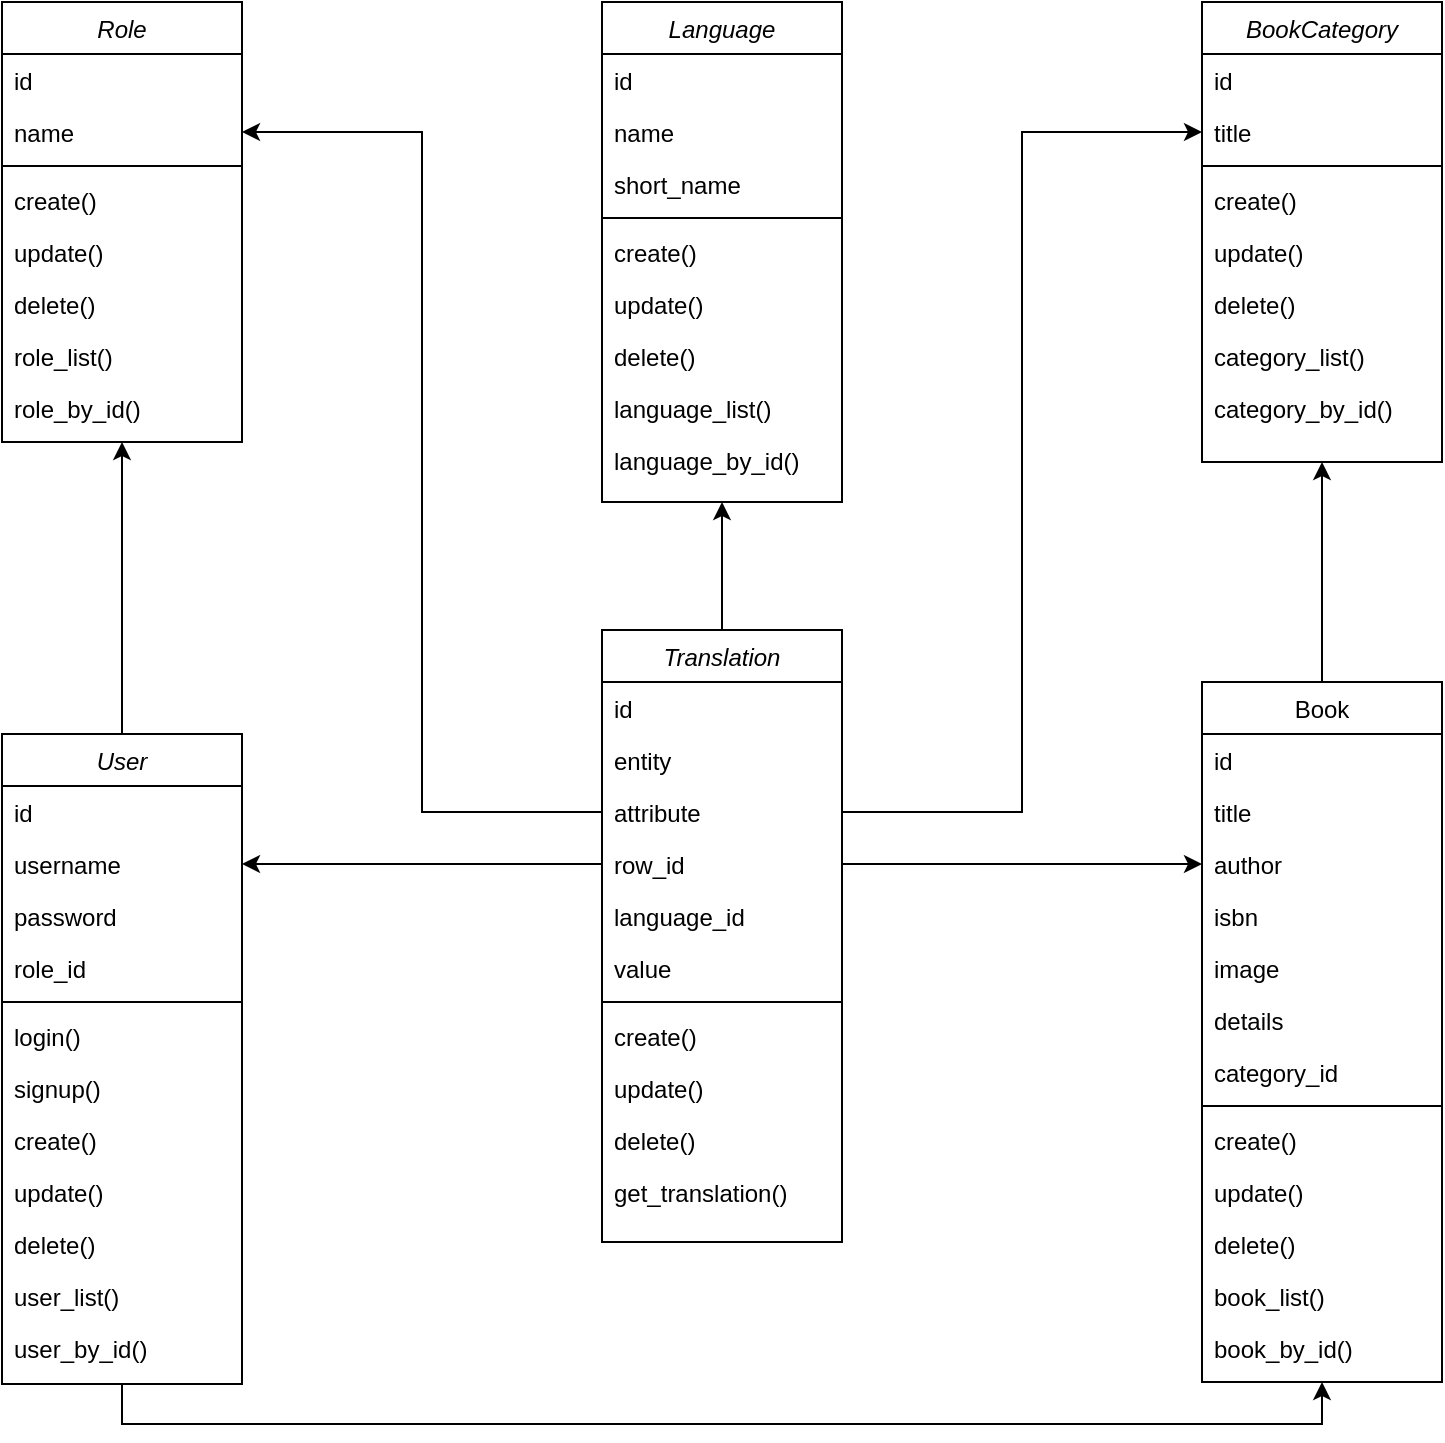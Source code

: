 <mxfile version="24.0.1" type="gitlab">
  <diagram id="C5RBs43oDa-KdzZeNtuy" name="Page-1">
    <mxGraphModel dx="794" dy="412" grid="1" gridSize="10" guides="1" tooltips="1" connect="1" arrows="1" fold="1" page="1" pageScale="1" pageWidth="827" pageHeight="1169" math="0" shadow="0">
      <root>
        <mxCell id="WIyWlLk6GJQsqaUBKTNV-0" />
        <mxCell id="WIyWlLk6GJQsqaUBKTNV-1" parent="WIyWlLk6GJQsqaUBKTNV-0" />
        <mxCell id="PvP8JGzVIJyNbzf9ovEj-12" style="edgeStyle=orthogonalEdgeStyle;rounded=0;orthogonalLoop=1;jettySize=auto;html=1;entryX=0.5;entryY=1;entryDx=0;entryDy=0;" edge="1" parent="WIyWlLk6GJQsqaUBKTNV-1" source="zkfFHV4jXpPFQw0GAbJ--0" target="PvP8JGzVIJyNbzf9ovEj-1">
          <mxGeometry relative="1" as="geometry" />
        </mxCell>
        <mxCell id="PvP8JGzVIJyNbzf9ovEj-40" style="edgeStyle=orthogonalEdgeStyle;rounded=0;orthogonalLoop=1;jettySize=auto;html=1;exitX=0.5;exitY=1;exitDx=0;exitDy=0;entryX=0.5;entryY=1;entryDx=0;entryDy=0;" edge="1" parent="WIyWlLk6GJQsqaUBKTNV-1" source="zkfFHV4jXpPFQw0GAbJ--0" target="zkfFHV4jXpPFQw0GAbJ--17">
          <mxGeometry relative="1" as="geometry" />
        </mxCell>
        <mxCell id="zkfFHV4jXpPFQw0GAbJ--0" value="User" style="swimlane;fontStyle=2;align=center;verticalAlign=top;childLayout=stackLayout;horizontal=1;startSize=26;horizontalStack=0;resizeParent=1;resizeLast=0;collapsible=1;marginBottom=0;rounded=0;shadow=0;strokeWidth=1;" parent="WIyWlLk6GJQsqaUBKTNV-1" vertex="1">
          <mxGeometry x="40" y="406" width="120" height="325" as="geometry">
            <mxRectangle x="230" y="140" width="160" height="26" as="alternateBounds" />
          </mxGeometry>
        </mxCell>
        <mxCell id="zkfFHV4jXpPFQw0GAbJ--1" value="id" style="text;align=left;verticalAlign=top;spacingLeft=4;spacingRight=4;overflow=hidden;rotatable=0;points=[[0,0.5],[1,0.5]];portConstraint=eastwest;" parent="zkfFHV4jXpPFQw0GAbJ--0" vertex="1">
          <mxGeometry y="26" width="120" height="26" as="geometry" />
        </mxCell>
        <mxCell id="zkfFHV4jXpPFQw0GAbJ--2" value="username" style="text;align=left;verticalAlign=top;spacingLeft=4;spacingRight=4;overflow=hidden;rotatable=0;points=[[0,0.5],[1,0.5]];portConstraint=eastwest;rounded=0;shadow=0;html=0;" parent="zkfFHV4jXpPFQw0GAbJ--0" vertex="1">
          <mxGeometry y="52" width="120" height="26" as="geometry" />
        </mxCell>
        <mxCell id="zkfFHV4jXpPFQw0GAbJ--3" value="password" style="text;align=left;verticalAlign=top;spacingLeft=4;spacingRight=4;overflow=hidden;rotatable=0;points=[[0,0.5],[1,0.5]];portConstraint=eastwest;rounded=0;shadow=0;html=0;" parent="zkfFHV4jXpPFQw0GAbJ--0" vertex="1">
          <mxGeometry y="78" width="120" height="26" as="geometry" />
        </mxCell>
        <mxCell id="PvP8JGzVIJyNbzf9ovEj-0" value="role_id" style="text;align=left;verticalAlign=top;spacingLeft=4;spacingRight=4;overflow=hidden;rotatable=0;points=[[0,0.5],[1,0.5]];portConstraint=eastwest;rounded=0;shadow=0;html=0;" vertex="1" parent="zkfFHV4jXpPFQw0GAbJ--0">
          <mxGeometry y="104" width="120" height="26" as="geometry" />
        </mxCell>
        <mxCell id="zkfFHV4jXpPFQw0GAbJ--4" value="" style="line;html=1;strokeWidth=1;align=left;verticalAlign=middle;spacingTop=-1;spacingLeft=3;spacingRight=3;rotatable=0;labelPosition=right;points=[];portConstraint=eastwest;" parent="zkfFHV4jXpPFQw0GAbJ--0" vertex="1">
          <mxGeometry y="130" width="120" height="8" as="geometry" />
        </mxCell>
        <mxCell id="PvP8JGzVIJyNbzf9ovEj-47" value="login()" style="text;align=left;verticalAlign=top;spacingLeft=4;spacingRight=4;overflow=hidden;rotatable=0;points=[[0,0.5],[1,0.5]];portConstraint=eastwest;rounded=0;shadow=0;html=0;" vertex="1" parent="zkfFHV4jXpPFQw0GAbJ--0">
          <mxGeometry y="138" width="120" height="26" as="geometry" />
        </mxCell>
        <mxCell id="PvP8JGzVIJyNbzf9ovEj-48" value="signup()" style="text;align=left;verticalAlign=top;spacingLeft=4;spacingRight=4;overflow=hidden;rotatable=0;points=[[0,0.5],[1,0.5]];portConstraint=eastwest;rounded=0;shadow=0;html=0;" vertex="1" parent="zkfFHV4jXpPFQw0GAbJ--0">
          <mxGeometry y="164" width="120" height="26" as="geometry" />
        </mxCell>
        <mxCell id="PvP8JGzVIJyNbzf9ovEj-49" value="create()" style="text;align=left;verticalAlign=top;spacingLeft=4;spacingRight=4;overflow=hidden;rotatable=0;points=[[0,0.5],[1,0.5]];portConstraint=eastwest;rounded=0;shadow=0;html=0;" vertex="1" parent="zkfFHV4jXpPFQw0GAbJ--0">
          <mxGeometry y="190" width="120" height="26" as="geometry" />
        </mxCell>
        <mxCell id="PvP8JGzVIJyNbzf9ovEj-50" value="update()" style="text;align=left;verticalAlign=top;spacingLeft=4;spacingRight=4;overflow=hidden;rotatable=0;points=[[0,0.5],[1,0.5]];portConstraint=eastwest;rounded=0;shadow=0;html=0;" vertex="1" parent="zkfFHV4jXpPFQw0GAbJ--0">
          <mxGeometry y="216" width="120" height="26" as="geometry" />
        </mxCell>
        <mxCell id="PvP8JGzVIJyNbzf9ovEj-51" value="delete()" style="text;align=left;verticalAlign=top;spacingLeft=4;spacingRight=4;overflow=hidden;rotatable=0;points=[[0,0.5],[1,0.5]];portConstraint=eastwest;rounded=0;shadow=0;html=0;" vertex="1" parent="zkfFHV4jXpPFQw0GAbJ--0">
          <mxGeometry y="242" width="120" height="26" as="geometry" />
        </mxCell>
        <mxCell id="PvP8JGzVIJyNbzf9ovEj-52" value="user_list()" style="text;align=left;verticalAlign=top;spacingLeft=4;spacingRight=4;overflow=hidden;rotatable=0;points=[[0,0.5],[1,0.5]];portConstraint=eastwest;rounded=0;shadow=0;html=0;" vertex="1" parent="zkfFHV4jXpPFQw0GAbJ--0">
          <mxGeometry y="268" width="120" height="26" as="geometry" />
        </mxCell>
        <mxCell id="PvP8JGzVIJyNbzf9ovEj-53" value="user_by_id()" style="text;align=left;verticalAlign=top;spacingLeft=4;spacingRight=4;overflow=hidden;rotatable=0;points=[[0,0.5],[1,0.5]];portConstraint=eastwest;rounded=0;shadow=0;html=0;" vertex="1" parent="zkfFHV4jXpPFQw0GAbJ--0">
          <mxGeometry y="294" width="120" height="26" as="geometry" />
        </mxCell>
        <mxCell id="PvP8JGzVIJyNbzf9ovEj-70" style="edgeStyle=orthogonalEdgeStyle;rounded=0;orthogonalLoop=1;jettySize=auto;html=1;exitX=0.5;exitY=0;exitDx=0;exitDy=0;entryX=0.5;entryY=1;entryDx=0;entryDy=0;" edge="1" parent="WIyWlLk6GJQsqaUBKTNV-1" source="zkfFHV4jXpPFQw0GAbJ--17" target="PvP8JGzVIJyNbzf9ovEj-13">
          <mxGeometry relative="1" as="geometry" />
        </mxCell>
        <mxCell id="zkfFHV4jXpPFQw0GAbJ--17" value="Book" style="swimlane;fontStyle=0;align=center;verticalAlign=top;childLayout=stackLayout;horizontal=1;startSize=26;horizontalStack=0;resizeParent=1;resizeLast=0;collapsible=1;marginBottom=0;rounded=0;shadow=0;strokeWidth=1;" parent="WIyWlLk6GJQsqaUBKTNV-1" vertex="1">
          <mxGeometry x="640" y="380" width="120" height="350" as="geometry">
            <mxRectangle x="550" y="140" width="160" height="26" as="alternateBounds" />
          </mxGeometry>
        </mxCell>
        <mxCell id="zkfFHV4jXpPFQw0GAbJ--18" value="id" style="text;align=left;verticalAlign=top;spacingLeft=4;spacingRight=4;overflow=hidden;rotatable=0;points=[[0,0.5],[1,0.5]];portConstraint=eastwest;" parent="zkfFHV4jXpPFQw0GAbJ--17" vertex="1">
          <mxGeometry y="26" width="120" height="26" as="geometry" />
        </mxCell>
        <mxCell id="zkfFHV4jXpPFQw0GAbJ--19" value="title" style="text;align=left;verticalAlign=top;spacingLeft=4;spacingRight=4;overflow=hidden;rotatable=0;points=[[0,0.5],[1,0.5]];portConstraint=eastwest;rounded=0;shadow=0;html=0;" parent="zkfFHV4jXpPFQw0GAbJ--17" vertex="1">
          <mxGeometry y="52" width="120" height="26" as="geometry" />
        </mxCell>
        <mxCell id="zkfFHV4jXpPFQw0GAbJ--20" value="author" style="text;align=left;verticalAlign=top;spacingLeft=4;spacingRight=4;overflow=hidden;rotatable=0;points=[[0,0.5],[1,0.5]];portConstraint=eastwest;rounded=0;shadow=0;html=0;" parent="zkfFHV4jXpPFQw0GAbJ--17" vertex="1">
          <mxGeometry y="78" width="120" height="26" as="geometry" />
        </mxCell>
        <mxCell id="zkfFHV4jXpPFQw0GAbJ--21" value="isbn" style="text;align=left;verticalAlign=top;spacingLeft=4;spacingRight=4;overflow=hidden;rotatable=0;points=[[0,0.5],[1,0.5]];portConstraint=eastwest;rounded=0;shadow=0;html=0;" parent="zkfFHV4jXpPFQw0GAbJ--17" vertex="1">
          <mxGeometry y="104" width="120" height="26" as="geometry" />
        </mxCell>
        <mxCell id="zkfFHV4jXpPFQw0GAbJ--22" value="image" style="text;align=left;verticalAlign=top;spacingLeft=4;spacingRight=4;overflow=hidden;rotatable=0;points=[[0,0.5],[1,0.5]];portConstraint=eastwest;rounded=0;shadow=0;html=0;" parent="zkfFHV4jXpPFQw0GAbJ--17" vertex="1">
          <mxGeometry y="130" width="120" height="26" as="geometry" />
        </mxCell>
        <mxCell id="zkfFHV4jXpPFQw0GAbJ--24" value="details" style="text;align=left;verticalAlign=top;spacingLeft=4;spacingRight=4;overflow=hidden;rotatable=0;points=[[0,0.5],[1,0.5]];portConstraint=eastwest;" parent="zkfFHV4jXpPFQw0GAbJ--17" vertex="1">
          <mxGeometry y="156" width="120" height="26" as="geometry" />
        </mxCell>
        <mxCell id="PvP8JGzVIJyNbzf9ovEj-10" value="category_id" style="text;align=left;verticalAlign=top;spacingLeft=4;spacingRight=4;overflow=hidden;rotatable=0;points=[[0,0.5],[1,0.5]];portConstraint=eastwest;" vertex="1" parent="zkfFHV4jXpPFQw0GAbJ--17">
          <mxGeometry y="182" width="120" height="26" as="geometry" />
        </mxCell>
        <mxCell id="zkfFHV4jXpPFQw0GAbJ--23" value="" style="line;html=1;strokeWidth=1;align=left;verticalAlign=middle;spacingTop=-1;spacingLeft=3;spacingRight=3;rotatable=0;labelPosition=right;points=[];portConstraint=eastwest;" parent="zkfFHV4jXpPFQw0GAbJ--17" vertex="1">
          <mxGeometry y="208" width="120" height="8" as="geometry" />
        </mxCell>
        <mxCell id="PvP8JGzVIJyNbzf9ovEj-75" value="create()" style="text;align=left;verticalAlign=top;spacingLeft=4;spacingRight=4;overflow=hidden;rotatable=0;points=[[0,0.5],[1,0.5]];portConstraint=eastwest;" vertex="1" parent="zkfFHV4jXpPFQw0GAbJ--17">
          <mxGeometry y="216" width="120" height="26" as="geometry" />
        </mxCell>
        <mxCell id="PvP8JGzVIJyNbzf9ovEj-76" value="update()" style="text;align=left;verticalAlign=top;spacingLeft=4;spacingRight=4;overflow=hidden;rotatable=0;points=[[0,0.5],[1,0.5]];portConstraint=eastwest;" vertex="1" parent="zkfFHV4jXpPFQw0GAbJ--17">
          <mxGeometry y="242" width="120" height="26" as="geometry" />
        </mxCell>
        <mxCell id="PvP8JGzVIJyNbzf9ovEj-77" value="delete()" style="text;align=left;verticalAlign=top;spacingLeft=4;spacingRight=4;overflow=hidden;rotatable=0;points=[[0,0.5],[1,0.5]];portConstraint=eastwest;" vertex="1" parent="zkfFHV4jXpPFQw0GAbJ--17">
          <mxGeometry y="268" width="120" height="26" as="geometry" />
        </mxCell>
        <mxCell id="PvP8JGzVIJyNbzf9ovEj-78" value="book_list()" style="text;align=left;verticalAlign=top;spacingLeft=4;spacingRight=4;overflow=hidden;rotatable=0;points=[[0,0.5],[1,0.5]];portConstraint=eastwest;" vertex="1" parent="zkfFHV4jXpPFQw0GAbJ--17">
          <mxGeometry y="294" width="120" height="26" as="geometry" />
        </mxCell>
        <mxCell id="PvP8JGzVIJyNbzf9ovEj-79" value="book_by_id()" style="text;align=left;verticalAlign=top;spacingLeft=4;spacingRight=4;overflow=hidden;rotatable=0;points=[[0,0.5],[1,0.5]];portConstraint=eastwest;" vertex="1" parent="zkfFHV4jXpPFQw0GAbJ--17">
          <mxGeometry y="320" width="120" height="26" as="geometry" />
        </mxCell>
        <mxCell id="PvP8JGzVIJyNbzf9ovEj-1" value="Role" style="swimlane;fontStyle=2;align=center;verticalAlign=top;childLayout=stackLayout;horizontal=1;startSize=26;horizontalStack=0;resizeParent=1;resizeLast=0;collapsible=1;marginBottom=0;rounded=0;shadow=0;strokeWidth=1;" vertex="1" parent="WIyWlLk6GJQsqaUBKTNV-1">
          <mxGeometry x="40" y="40" width="120" height="220" as="geometry">
            <mxRectangle x="230" y="140" width="160" height="26" as="alternateBounds" />
          </mxGeometry>
        </mxCell>
        <mxCell id="PvP8JGzVIJyNbzf9ovEj-2" value="id" style="text;align=left;verticalAlign=top;spacingLeft=4;spacingRight=4;overflow=hidden;rotatable=0;points=[[0,0.5],[1,0.5]];portConstraint=eastwest;" vertex="1" parent="PvP8JGzVIJyNbzf9ovEj-1">
          <mxGeometry y="26" width="120" height="26" as="geometry" />
        </mxCell>
        <mxCell id="PvP8JGzVIJyNbzf9ovEj-3" value="name" style="text;align=left;verticalAlign=top;spacingLeft=4;spacingRight=4;overflow=hidden;rotatable=0;points=[[0,0.5],[1,0.5]];portConstraint=eastwest;rounded=0;shadow=0;html=0;" vertex="1" parent="PvP8JGzVIJyNbzf9ovEj-1">
          <mxGeometry y="52" width="120" height="26" as="geometry" />
        </mxCell>
        <mxCell id="PvP8JGzVIJyNbzf9ovEj-6" value="" style="line;html=1;strokeWidth=1;align=left;verticalAlign=middle;spacingTop=-1;spacingLeft=3;spacingRight=3;rotatable=0;labelPosition=right;points=[];portConstraint=eastwest;" vertex="1" parent="PvP8JGzVIJyNbzf9ovEj-1">
          <mxGeometry y="78" width="120" height="8" as="geometry" />
        </mxCell>
        <mxCell id="PvP8JGzVIJyNbzf9ovEj-54" value="create()" style="text;align=left;verticalAlign=top;spacingLeft=4;spacingRight=4;overflow=hidden;rotatable=0;points=[[0,0.5],[1,0.5]];portConstraint=eastwest;rounded=0;shadow=0;html=0;" vertex="1" parent="PvP8JGzVIJyNbzf9ovEj-1">
          <mxGeometry y="86" width="120" height="26" as="geometry" />
        </mxCell>
        <mxCell id="PvP8JGzVIJyNbzf9ovEj-55" value="update()" style="text;align=left;verticalAlign=top;spacingLeft=4;spacingRight=4;overflow=hidden;rotatable=0;points=[[0,0.5],[1,0.5]];portConstraint=eastwest;rounded=0;shadow=0;html=0;" vertex="1" parent="PvP8JGzVIJyNbzf9ovEj-1">
          <mxGeometry y="112" width="120" height="26" as="geometry" />
        </mxCell>
        <mxCell id="PvP8JGzVIJyNbzf9ovEj-56" value="delete()" style="text;align=left;verticalAlign=top;spacingLeft=4;spacingRight=4;overflow=hidden;rotatable=0;points=[[0,0.5],[1,0.5]];portConstraint=eastwest;rounded=0;shadow=0;html=0;" vertex="1" parent="PvP8JGzVIJyNbzf9ovEj-1">
          <mxGeometry y="138" width="120" height="26" as="geometry" />
        </mxCell>
        <mxCell id="PvP8JGzVIJyNbzf9ovEj-57" value="role_list()" style="text;align=left;verticalAlign=top;spacingLeft=4;spacingRight=4;overflow=hidden;rotatable=0;points=[[0,0.5],[1,0.5]];portConstraint=eastwest;rounded=0;shadow=0;html=0;" vertex="1" parent="PvP8JGzVIJyNbzf9ovEj-1">
          <mxGeometry y="164" width="120" height="26" as="geometry" />
        </mxCell>
        <mxCell id="PvP8JGzVIJyNbzf9ovEj-58" value="role_by_id()" style="text;align=left;verticalAlign=top;spacingLeft=4;spacingRight=4;overflow=hidden;rotatable=0;points=[[0,0.5],[1,0.5]];portConstraint=eastwest;rounded=0;shadow=0;html=0;" vertex="1" parent="PvP8JGzVIJyNbzf9ovEj-1">
          <mxGeometry y="190" width="120" height="26" as="geometry" />
        </mxCell>
        <mxCell id="PvP8JGzVIJyNbzf9ovEj-13" value="BookCategory" style="swimlane;fontStyle=2;align=center;verticalAlign=top;childLayout=stackLayout;horizontal=1;startSize=26;horizontalStack=0;resizeParent=1;resizeLast=0;collapsible=1;marginBottom=0;rounded=0;shadow=0;strokeWidth=1;" vertex="1" parent="WIyWlLk6GJQsqaUBKTNV-1">
          <mxGeometry x="640" y="40" width="120" height="230" as="geometry">
            <mxRectangle x="230" y="140" width="160" height="26" as="alternateBounds" />
          </mxGeometry>
        </mxCell>
        <mxCell id="PvP8JGzVIJyNbzf9ovEj-14" value="id" style="text;align=left;verticalAlign=top;spacingLeft=4;spacingRight=4;overflow=hidden;rotatable=0;points=[[0,0.5],[1,0.5]];portConstraint=eastwest;" vertex="1" parent="PvP8JGzVIJyNbzf9ovEj-13">
          <mxGeometry y="26" width="120" height="26" as="geometry" />
        </mxCell>
        <mxCell id="PvP8JGzVIJyNbzf9ovEj-15" value="title" style="text;align=left;verticalAlign=top;spacingLeft=4;spacingRight=4;overflow=hidden;rotatable=0;points=[[0,0.5],[1,0.5]];portConstraint=eastwest;rounded=0;shadow=0;html=0;" vertex="1" parent="PvP8JGzVIJyNbzf9ovEj-13">
          <mxGeometry y="52" width="120" height="26" as="geometry" />
        </mxCell>
        <mxCell id="PvP8JGzVIJyNbzf9ovEj-16" value="" style="line;html=1;strokeWidth=1;align=left;verticalAlign=middle;spacingTop=-1;spacingLeft=3;spacingRight=3;rotatable=0;labelPosition=right;points=[];portConstraint=eastwest;" vertex="1" parent="PvP8JGzVIJyNbzf9ovEj-13">
          <mxGeometry y="78" width="120" height="8" as="geometry" />
        </mxCell>
        <mxCell id="PvP8JGzVIJyNbzf9ovEj-65" value="create()" style="text;align=left;verticalAlign=top;spacingLeft=4;spacingRight=4;overflow=hidden;rotatable=0;points=[[0,0.5],[1,0.5]];portConstraint=eastwest;rounded=0;shadow=0;html=0;" vertex="1" parent="PvP8JGzVIJyNbzf9ovEj-13">
          <mxGeometry y="86" width="120" height="26" as="geometry" />
        </mxCell>
        <mxCell id="PvP8JGzVIJyNbzf9ovEj-66" value="update()" style="text;align=left;verticalAlign=top;spacingLeft=4;spacingRight=4;overflow=hidden;rotatable=0;points=[[0,0.5],[1,0.5]];portConstraint=eastwest;rounded=0;shadow=0;html=0;" vertex="1" parent="PvP8JGzVIJyNbzf9ovEj-13">
          <mxGeometry y="112" width="120" height="26" as="geometry" />
        </mxCell>
        <mxCell id="PvP8JGzVIJyNbzf9ovEj-67" value="delete()" style="text;align=left;verticalAlign=top;spacingLeft=4;spacingRight=4;overflow=hidden;rotatable=0;points=[[0,0.5],[1,0.5]];portConstraint=eastwest;rounded=0;shadow=0;html=0;" vertex="1" parent="PvP8JGzVIJyNbzf9ovEj-13">
          <mxGeometry y="138" width="120" height="26" as="geometry" />
        </mxCell>
        <mxCell id="PvP8JGzVIJyNbzf9ovEj-68" value="category_list()" style="text;align=left;verticalAlign=top;spacingLeft=4;spacingRight=4;overflow=hidden;rotatable=0;points=[[0,0.5],[1,0.5]];portConstraint=eastwest;rounded=0;shadow=0;html=0;" vertex="1" parent="PvP8JGzVIJyNbzf9ovEj-13">
          <mxGeometry y="164" width="120" height="26" as="geometry" />
        </mxCell>
        <mxCell id="PvP8JGzVIJyNbzf9ovEj-69" value="category_by_id()" style="text;align=left;verticalAlign=top;spacingLeft=4;spacingRight=4;overflow=hidden;rotatable=0;points=[[0,0.5],[1,0.5]];portConstraint=eastwest;rounded=0;shadow=0;html=0;" vertex="1" parent="PvP8JGzVIJyNbzf9ovEj-13">
          <mxGeometry y="190" width="120" height="26" as="geometry" />
        </mxCell>
        <mxCell id="PvP8JGzVIJyNbzf9ovEj-20" value="Language" style="swimlane;fontStyle=2;align=center;verticalAlign=top;childLayout=stackLayout;horizontal=1;startSize=26;horizontalStack=0;resizeParent=1;resizeLast=0;collapsible=1;marginBottom=0;rounded=0;shadow=0;strokeWidth=1;" vertex="1" parent="WIyWlLk6GJQsqaUBKTNV-1">
          <mxGeometry x="340" y="40" width="120" height="250" as="geometry">
            <mxRectangle x="230" y="140" width="160" height="26" as="alternateBounds" />
          </mxGeometry>
        </mxCell>
        <mxCell id="PvP8JGzVIJyNbzf9ovEj-21" value="id" style="text;align=left;verticalAlign=top;spacingLeft=4;spacingRight=4;overflow=hidden;rotatable=0;points=[[0,0.5],[1,0.5]];portConstraint=eastwest;" vertex="1" parent="PvP8JGzVIJyNbzf9ovEj-20">
          <mxGeometry y="26" width="120" height="26" as="geometry" />
        </mxCell>
        <mxCell id="PvP8JGzVIJyNbzf9ovEj-22" value="name" style="text;align=left;verticalAlign=top;spacingLeft=4;spacingRight=4;overflow=hidden;rotatable=0;points=[[0,0.5],[1,0.5]];portConstraint=eastwest;rounded=0;shadow=0;html=0;" vertex="1" parent="PvP8JGzVIJyNbzf9ovEj-20">
          <mxGeometry y="52" width="120" height="26" as="geometry" />
        </mxCell>
        <mxCell id="PvP8JGzVIJyNbzf9ovEj-24" value="short_name" style="text;align=left;verticalAlign=top;spacingLeft=4;spacingRight=4;overflow=hidden;rotatable=0;points=[[0,0.5],[1,0.5]];portConstraint=eastwest;rounded=0;shadow=0;html=0;" vertex="1" parent="PvP8JGzVIJyNbzf9ovEj-20">
          <mxGeometry y="78" width="120" height="26" as="geometry" />
        </mxCell>
        <mxCell id="PvP8JGzVIJyNbzf9ovEj-23" value="" style="line;html=1;strokeWidth=1;align=left;verticalAlign=middle;spacingTop=-1;spacingLeft=3;spacingRight=3;rotatable=0;labelPosition=right;points=[];portConstraint=eastwest;" vertex="1" parent="PvP8JGzVIJyNbzf9ovEj-20">
          <mxGeometry y="104" width="120" height="8" as="geometry" />
        </mxCell>
        <mxCell id="PvP8JGzVIJyNbzf9ovEj-59" value="create()" style="text;align=left;verticalAlign=top;spacingLeft=4;spacingRight=4;overflow=hidden;rotatable=0;points=[[0,0.5],[1,0.5]];portConstraint=eastwest;rounded=0;shadow=0;html=0;" vertex="1" parent="PvP8JGzVIJyNbzf9ovEj-20">
          <mxGeometry y="112" width="120" height="26" as="geometry" />
        </mxCell>
        <mxCell id="PvP8JGzVIJyNbzf9ovEj-60" value="update()" style="text;align=left;verticalAlign=top;spacingLeft=4;spacingRight=4;overflow=hidden;rotatable=0;points=[[0,0.5],[1,0.5]];portConstraint=eastwest;rounded=0;shadow=0;html=0;" vertex="1" parent="PvP8JGzVIJyNbzf9ovEj-20">
          <mxGeometry y="138" width="120" height="26" as="geometry" />
        </mxCell>
        <mxCell id="PvP8JGzVIJyNbzf9ovEj-61" value="delete()" style="text;align=left;verticalAlign=top;spacingLeft=4;spacingRight=4;overflow=hidden;rotatable=0;points=[[0,0.5],[1,0.5]];portConstraint=eastwest;rounded=0;shadow=0;html=0;" vertex="1" parent="PvP8JGzVIJyNbzf9ovEj-20">
          <mxGeometry y="164" width="120" height="26" as="geometry" />
        </mxCell>
        <mxCell id="PvP8JGzVIJyNbzf9ovEj-62" value="language_list()" style="text;align=left;verticalAlign=top;spacingLeft=4;spacingRight=4;overflow=hidden;rotatable=0;points=[[0,0.5],[1,0.5]];portConstraint=eastwest;rounded=0;shadow=0;html=0;" vertex="1" parent="PvP8JGzVIJyNbzf9ovEj-20">
          <mxGeometry y="190" width="120" height="26" as="geometry" />
        </mxCell>
        <mxCell id="PvP8JGzVIJyNbzf9ovEj-63" value="language_by_id()" style="text;align=left;verticalAlign=top;spacingLeft=4;spacingRight=4;overflow=hidden;rotatable=0;points=[[0,0.5],[1,0.5]];portConstraint=eastwest;rounded=0;shadow=0;html=0;" vertex="1" parent="PvP8JGzVIJyNbzf9ovEj-20">
          <mxGeometry y="216" width="120" height="26" as="geometry" />
        </mxCell>
        <mxCell id="PvP8JGzVIJyNbzf9ovEj-33" style="edgeStyle=orthogonalEdgeStyle;rounded=0;orthogonalLoop=1;jettySize=auto;html=1;exitX=0.5;exitY=0;exitDx=0;exitDy=0;entryX=0.5;entryY=1;entryDx=0;entryDy=0;" edge="1" parent="WIyWlLk6GJQsqaUBKTNV-1" source="PvP8JGzVIJyNbzf9ovEj-25" target="PvP8JGzVIJyNbzf9ovEj-20">
          <mxGeometry relative="1" as="geometry" />
        </mxCell>
        <mxCell id="PvP8JGzVIJyNbzf9ovEj-25" value="Translation" style="swimlane;fontStyle=2;align=center;verticalAlign=top;childLayout=stackLayout;horizontal=1;startSize=26;horizontalStack=0;resizeParent=1;resizeLast=0;collapsible=1;marginBottom=0;rounded=0;shadow=0;strokeWidth=1;" vertex="1" parent="WIyWlLk6GJQsqaUBKTNV-1">
          <mxGeometry x="340" y="354" width="120" height="306" as="geometry">
            <mxRectangle x="230" y="140" width="160" height="26" as="alternateBounds" />
          </mxGeometry>
        </mxCell>
        <mxCell id="PvP8JGzVIJyNbzf9ovEj-26" value="id" style="text;align=left;verticalAlign=top;spacingLeft=4;spacingRight=4;overflow=hidden;rotatable=0;points=[[0,0.5],[1,0.5]];portConstraint=eastwest;" vertex="1" parent="PvP8JGzVIJyNbzf9ovEj-25">
          <mxGeometry y="26" width="120" height="26" as="geometry" />
        </mxCell>
        <mxCell id="PvP8JGzVIJyNbzf9ovEj-27" value="entity" style="text;align=left;verticalAlign=top;spacingLeft=4;spacingRight=4;overflow=hidden;rotatable=0;points=[[0,0.5],[1,0.5]];portConstraint=eastwest;rounded=0;shadow=0;html=0;" vertex="1" parent="PvP8JGzVIJyNbzf9ovEj-25">
          <mxGeometry y="52" width="120" height="26" as="geometry" />
        </mxCell>
        <mxCell id="PvP8JGzVIJyNbzf9ovEj-28" value="attribute" style="text;align=left;verticalAlign=top;spacingLeft=4;spacingRight=4;overflow=hidden;rotatable=0;points=[[0,0.5],[1,0.5]];portConstraint=eastwest;rounded=0;shadow=0;html=0;" vertex="1" parent="PvP8JGzVIJyNbzf9ovEj-25">
          <mxGeometry y="78" width="120" height="26" as="geometry" />
        </mxCell>
        <mxCell id="PvP8JGzVIJyNbzf9ovEj-30" value="row_id" style="text;align=left;verticalAlign=top;spacingLeft=4;spacingRight=4;overflow=hidden;rotatable=0;points=[[0,0.5],[1,0.5]];portConstraint=eastwest;rounded=0;shadow=0;html=0;" vertex="1" parent="PvP8JGzVIJyNbzf9ovEj-25">
          <mxGeometry y="104" width="120" height="26" as="geometry" />
        </mxCell>
        <mxCell id="PvP8JGzVIJyNbzf9ovEj-31" value="language_id" style="text;align=left;verticalAlign=top;spacingLeft=4;spacingRight=4;overflow=hidden;rotatable=0;points=[[0,0.5],[1,0.5]];portConstraint=eastwest;rounded=0;shadow=0;html=0;" vertex="1" parent="PvP8JGzVIJyNbzf9ovEj-25">
          <mxGeometry y="130" width="120" height="26" as="geometry" />
        </mxCell>
        <mxCell id="PvP8JGzVIJyNbzf9ovEj-32" value="value" style="text;align=left;verticalAlign=top;spacingLeft=4;spacingRight=4;overflow=hidden;rotatable=0;points=[[0,0.5],[1,0.5]];portConstraint=eastwest;rounded=0;shadow=0;html=0;" vertex="1" parent="PvP8JGzVIJyNbzf9ovEj-25">
          <mxGeometry y="156" width="120" height="26" as="geometry" />
        </mxCell>
        <mxCell id="PvP8JGzVIJyNbzf9ovEj-29" value="" style="line;html=1;strokeWidth=1;align=left;verticalAlign=middle;spacingTop=-1;spacingLeft=3;spacingRight=3;rotatable=0;labelPosition=right;points=[];portConstraint=eastwest;" vertex="1" parent="PvP8JGzVIJyNbzf9ovEj-25">
          <mxGeometry y="182" width="120" height="8" as="geometry" />
        </mxCell>
        <mxCell id="PvP8JGzVIJyNbzf9ovEj-71" value="create()" style="text;align=left;verticalAlign=top;spacingLeft=4;spacingRight=4;overflow=hidden;rotatable=0;points=[[0,0.5],[1,0.5]];portConstraint=eastwest;rounded=0;shadow=0;html=0;" vertex="1" parent="PvP8JGzVIJyNbzf9ovEj-25">
          <mxGeometry y="190" width="120" height="26" as="geometry" />
        </mxCell>
        <mxCell id="PvP8JGzVIJyNbzf9ovEj-72" value="update()" style="text;align=left;verticalAlign=top;spacingLeft=4;spacingRight=4;overflow=hidden;rotatable=0;points=[[0,0.5],[1,0.5]];portConstraint=eastwest;rounded=0;shadow=0;html=0;" vertex="1" parent="PvP8JGzVIJyNbzf9ovEj-25">
          <mxGeometry y="216" width="120" height="26" as="geometry" />
        </mxCell>
        <mxCell id="PvP8JGzVIJyNbzf9ovEj-73" value="delete()" style="text;align=left;verticalAlign=top;spacingLeft=4;spacingRight=4;overflow=hidden;rotatable=0;points=[[0,0.5],[1,0.5]];portConstraint=eastwest;rounded=0;shadow=0;html=0;" vertex="1" parent="PvP8JGzVIJyNbzf9ovEj-25">
          <mxGeometry y="242" width="120" height="26" as="geometry" />
        </mxCell>
        <mxCell id="PvP8JGzVIJyNbzf9ovEj-74" value="get_translation()" style="text;align=left;verticalAlign=top;spacingLeft=4;spacingRight=4;overflow=hidden;rotatable=0;points=[[0,0.5],[1,0.5]];portConstraint=eastwest;rounded=0;shadow=0;html=0;" vertex="1" parent="PvP8JGzVIJyNbzf9ovEj-25">
          <mxGeometry y="268" width="120" height="26" as="geometry" />
        </mxCell>
        <mxCell id="PvP8JGzVIJyNbzf9ovEj-34" style="edgeStyle=orthogonalEdgeStyle;rounded=0;orthogonalLoop=1;jettySize=auto;html=1;exitX=0;exitY=0.5;exitDx=0;exitDy=0;entryX=1;entryY=0.5;entryDx=0;entryDy=0;" edge="1" parent="WIyWlLk6GJQsqaUBKTNV-1" source="PvP8JGzVIJyNbzf9ovEj-28" target="PvP8JGzVIJyNbzf9ovEj-3">
          <mxGeometry relative="1" as="geometry" />
        </mxCell>
        <mxCell id="PvP8JGzVIJyNbzf9ovEj-35" style="edgeStyle=orthogonalEdgeStyle;rounded=0;orthogonalLoop=1;jettySize=auto;html=1;exitX=1;exitY=0.5;exitDx=0;exitDy=0;entryX=0;entryY=0.5;entryDx=0;entryDy=0;" edge="1" parent="WIyWlLk6GJQsqaUBKTNV-1" source="PvP8JGzVIJyNbzf9ovEj-28" target="PvP8JGzVIJyNbzf9ovEj-15">
          <mxGeometry relative="1" as="geometry" />
        </mxCell>
        <mxCell id="PvP8JGzVIJyNbzf9ovEj-37" style="edgeStyle=orthogonalEdgeStyle;rounded=0;orthogonalLoop=1;jettySize=auto;html=1;exitX=0;exitY=0.5;exitDx=0;exitDy=0;entryX=1;entryY=0.5;entryDx=0;entryDy=0;" edge="1" parent="WIyWlLk6GJQsqaUBKTNV-1" source="PvP8JGzVIJyNbzf9ovEj-30" target="zkfFHV4jXpPFQw0GAbJ--2">
          <mxGeometry relative="1" as="geometry" />
        </mxCell>
        <mxCell id="PvP8JGzVIJyNbzf9ovEj-38" style="edgeStyle=orthogonalEdgeStyle;rounded=0;orthogonalLoop=1;jettySize=auto;html=1;exitX=1;exitY=0.5;exitDx=0;exitDy=0;entryX=0;entryY=0.5;entryDx=0;entryDy=0;" edge="1" parent="WIyWlLk6GJQsqaUBKTNV-1" source="PvP8JGzVIJyNbzf9ovEj-30" target="zkfFHV4jXpPFQw0GAbJ--20">
          <mxGeometry relative="1" as="geometry" />
        </mxCell>
      </root>
    </mxGraphModel>
  </diagram>
</mxfile>
